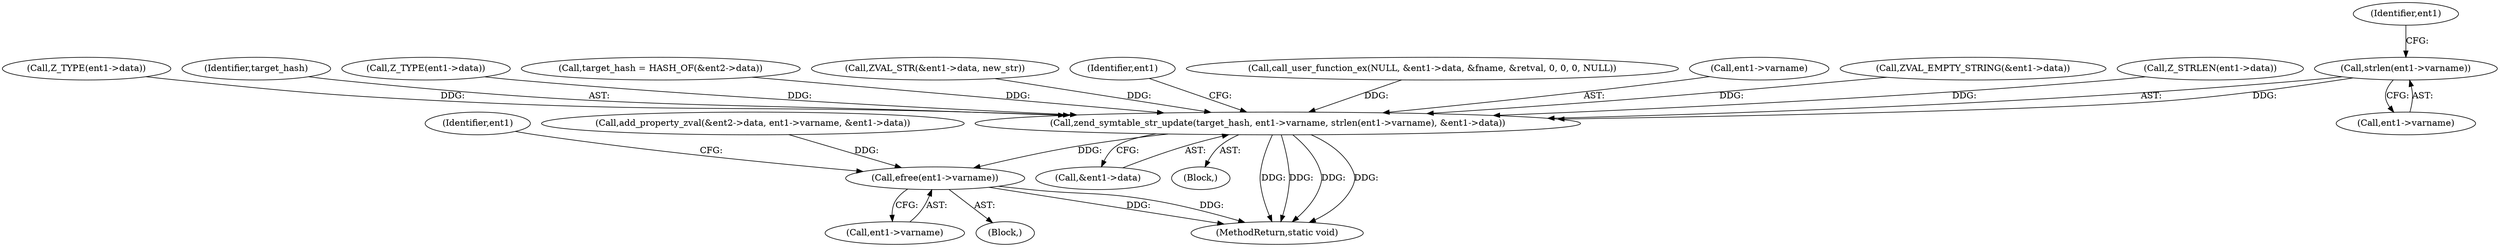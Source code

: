 digraph "0_php-src_8d2539fa0faf3f63e1d1e7635347c5b9e777d47b@API" {
"1000571" [label="(Call,strlen(ent1->varname))"];
"1000566" [label="(Call,zend_symtable_str_update(target_hash, ent1->varname, strlen(ent1->varname), &ent1->data))"];
"1000579" [label="(Call,efree(ent1->varname))"];
"1000386" [label="(Call,Z_TYPE(ent1->data))"];
"1000567" [label="(Identifier,target_hash)"];
"1000575" [label="(Call,&ent1->data)"];
"1000286" [label="(Call,Z_TYPE(ent1->data))"];
"1000565" [label="(Block,)"];
"1000566" [label="(Call,zend_symtable_str_update(target_hash, ent1->varname, strlen(ent1->varname), &ent1->data))"];
"1000577" [label="(Identifier,ent1)"];
"1000579" [label="(Call,efree(ent1->varname))"];
"1000364" [label="(Call,target_hash = HASH_OF(&ent2->data))"];
"1000592" [label="(Identifier,ent1)"];
"1000572" [label="(Call,ent1->varname)"];
"1000271" [label="(Call,ZVAL_STR(&ent1->data, new_str))"];
"1000580" [label="(Call,ent1->varname)"];
"1000375" [label="(Block,)"];
"1000581" [label="(Identifier,ent1)"];
"1000544" [label="(Call,add_property_zval(&ent2->data, ent1->varname, &ent1->data))"];
"1000298" [label="(Call,call_user_function_ex(NULL, &ent1->data, &fname, &retval, 0, 0, 0, NULL))"];
"1000568" [label="(Call,ent1->varname)"];
"1000279" [label="(Call,ZVAL_EMPTY_STRING(&ent1->data))"];
"1000571" [label="(Call,strlen(ent1->varname))"];
"1000644" [label="(MethodReturn,static void)"];
"1000392" [label="(Call,Z_STRLEN(ent1->data))"];
"1000571" -> "1000566"  [label="AST: "];
"1000571" -> "1000572"  [label="CFG: "];
"1000572" -> "1000571"  [label="AST: "];
"1000577" -> "1000571"  [label="CFG: "];
"1000571" -> "1000566"  [label="DDG: "];
"1000566" -> "1000565"  [label="AST: "];
"1000566" -> "1000575"  [label="CFG: "];
"1000567" -> "1000566"  [label="AST: "];
"1000568" -> "1000566"  [label="AST: "];
"1000575" -> "1000566"  [label="AST: "];
"1000581" -> "1000566"  [label="CFG: "];
"1000566" -> "1000644"  [label="DDG: "];
"1000566" -> "1000644"  [label="DDG: "];
"1000566" -> "1000644"  [label="DDG: "];
"1000566" -> "1000644"  [label="DDG: "];
"1000364" -> "1000566"  [label="DDG: "];
"1000279" -> "1000566"  [label="DDG: "];
"1000286" -> "1000566"  [label="DDG: "];
"1000392" -> "1000566"  [label="DDG: "];
"1000386" -> "1000566"  [label="DDG: "];
"1000298" -> "1000566"  [label="DDG: "];
"1000271" -> "1000566"  [label="DDG: "];
"1000566" -> "1000579"  [label="DDG: "];
"1000579" -> "1000375"  [label="AST: "];
"1000579" -> "1000580"  [label="CFG: "];
"1000580" -> "1000579"  [label="AST: "];
"1000592" -> "1000579"  [label="CFG: "];
"1000579" -> "1000644"  [label="DDG: "];
"1000579" -> "1000644"  [label="DDG: "];
"1000544" -> "1000579"  [label="DDG: "];
}
